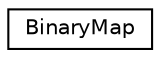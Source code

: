 digraph "Graphical Class Hierarchy"
{
  edge [fontname="Helvetica",fontsize="10",labelfontname="Helvetica",labelfontsize="10"];
  node [fontname="Helvetica",fontsize="10",shape=record];
  rankdir="LR";
  Node0 [label="BinaryMap",height=0.2,width=0.4,color="black", fillcolor="white", style="filled",URL="$classBinaryMap.html"];
}

